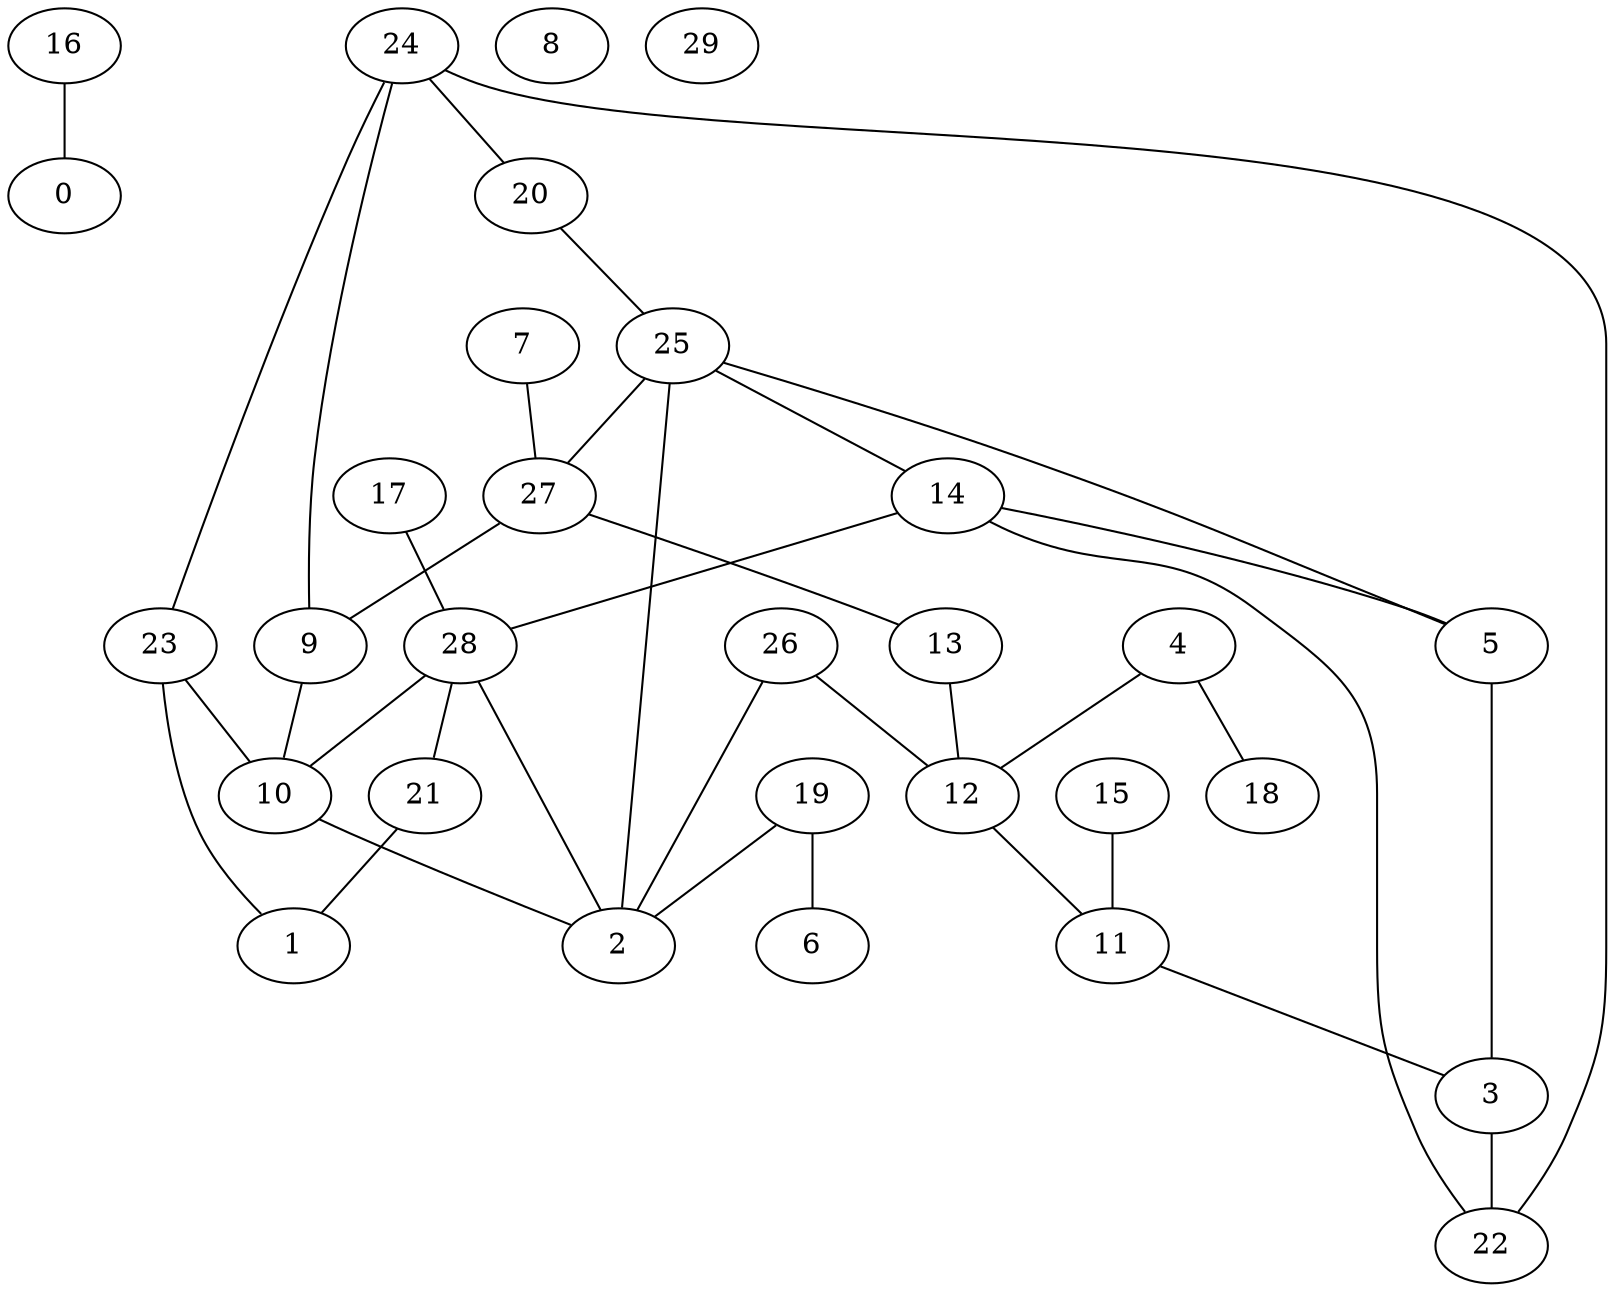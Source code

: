 graph grafoErdos_Renyi_30_37  {
0;
1;
2;
3;
4;
5;
6;
7;
8;
9;
10;
11;
12;
13;
14;
15;
16;
17;
18;
19;
20;
21;
22;
23;
24;
25;
26;
27;
28;
29;
2 -- 28;
28 -- 10;
12 -- 11;
11 -- 3;
25 -- 27;
14 -- 28;
16 -- 0;
19 -- 6;
24 -- 22;
7 -- 27;
24 -- 9;
19 -- 2;
3 -- 22;
24 -- 20;
21 -- 1;
17 -- 28;
28 -- 21;
14 -- 22;
24 -- 23;
14 -- 5;
26 -- 12;
4 -- 12;
10 -- 2;
23 -- 1;
15 -- 11;
13 -- 12;
20 -- 25;
23 -- 10;
25 -- 14;
27 -- 13;
26 -- 2;
25 -- 2;
27 -- 9;
4 -- 18;
25 -- 5;
9 -- 10;
5 -- 3;
}